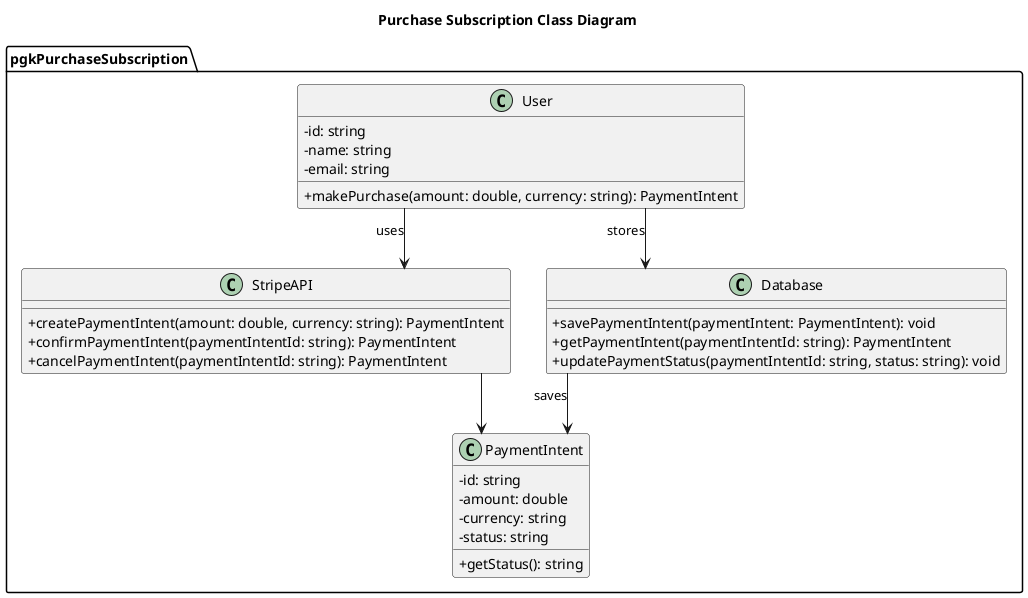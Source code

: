 @startuml PurchaseSubscriptionClassDiagram
Title Purchase Subscription Class Diagram
skinparam classAttributeIconSize 0
skinparam linetype ortho
package pgkPurchaseSubscription{


class StripeAPI {
    + createPaymentIntent(amount: double, currency: string): PaymentIntent
    + confirmPaymentIntent(paymentIntentId: string): PaymentIntent
    + cancelPaymentIntent(paymentIntentId: string): PaymentIntent
}

class PaymentIntent {
    - id: string
    - amount: double
    - currency: string
    - status: string
    + getStatus(): string
}

class User {
    - id: string
    - name: string
    - email: string
    + makePurchase(amount: double, currency: string): PaymentIntent
}

class Database {
    + savePaymentIntent(paymentIntent: PaymentIntent): void
    + getPaymentIntent(paymentIntentId: string): PaymentIntent
    + updatePaymentStatus(paymentIntentId: string, status: string): void
}

User --> StripeAPI : uses
StripeAPI --> PaymentIntent
User --> Database : stores
Database --> PaymentIntent : saves
}
@enduml
